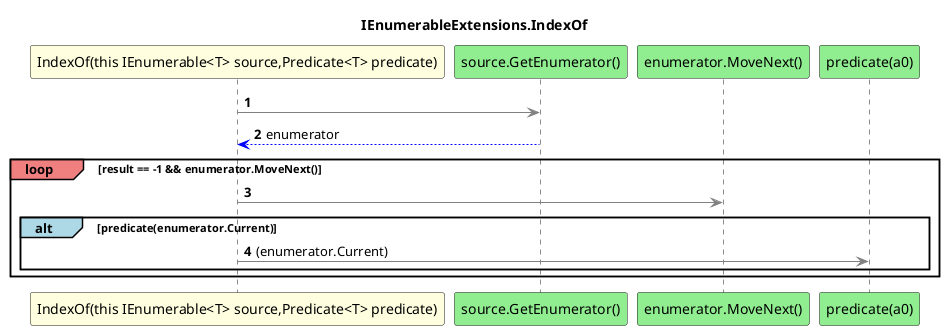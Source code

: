 @startuml IEnumerableExtensions.IndexOf
title IEnumerableExtensions.IndexOf
participant "IndexOf(this IEnumerable<T> source,Predicate<T> predicate)" as IndexOf_p0_p1 #LightYellow
participant "source.GetEnumerator()" as source_GetEnumerator #LightGreen
participant "enumerator.MoveNext()" as enumerator_MoveNext #LightGreen
participant "predicate(a0)" as predicate_a0 #LightGreen
autonumber
IndexOf_p0_p1 -[#grey]> source_GetEnumerator
source_GetEnumerator -[#blue]-> IndexOf_p0_p1 : enumerator
loop#LightCoral result == -1 && enumerator.MoveNext()
    IndexOf_p0_p1 -[#grey]> enumerator_MoveNext
    alt#LightBlue predicate(enumerator.Current)
        IndexOf_p0_p1 -[#grey]> predicate_a0 : (enumerator.Current)
    end
end
@enduml
